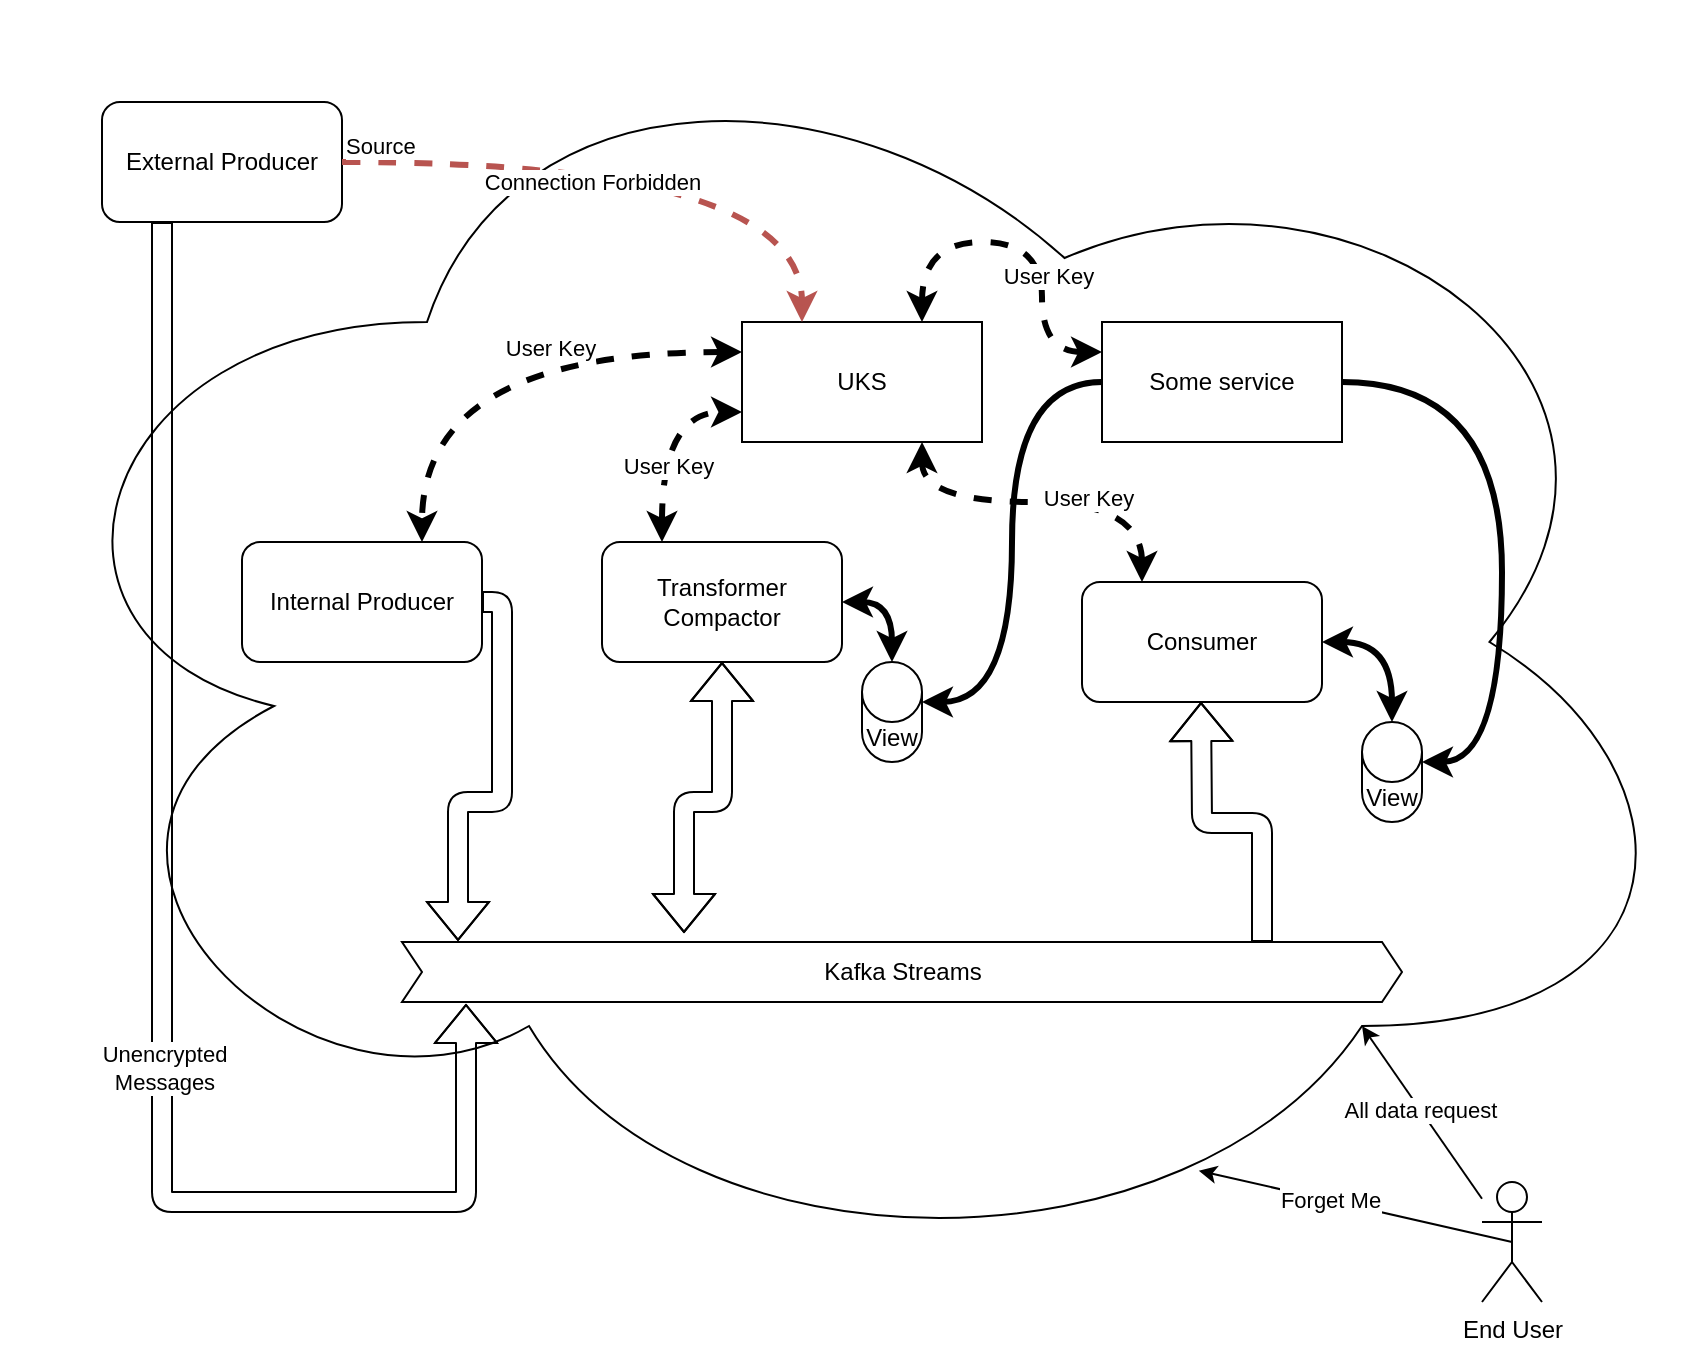 <mxfile version="22.0.8" type="github" pages="3">
  <diagram name="Page-1" id="80Oix9W_3gITdpNuIAfE">
    <mxGraphModel dx="1242" dy="715" grid="1" gridSize="10" guides="1" tooltips="1" connect="1" arrows="1" fold="1" page="1" pageScale="1" pageWidth="827" pageHeight="1169" math="0" shadow="0">
      <root>
        <mxCell id="0" />
        <mxCell id="1" parent="0" />
        <mxCell id="AMYIqjvk2BboDsAJ7KSr-1" value="" style="ellipse;shape=cloud;whiteSpace=wrap;html=1;" parent="1" vertex="1">
          <mxGeometry x="100" y="50" width="850" height="640" as="geometry" />
        </mxCell>
        <mxCell id="8BzVGqr9A7UQSYqiism7-2" value="External Producer" style="rounded=1;whiteSpace=wrap;html=1;" parent="1" vertex="1">
          <mxGeometry x="150" y="100" width="120" height="60" as="geometry" />
        </mxCell>
        <mxCell id="8BzVGqr9A7UQSYqiism7-4" value="Internal Producer" style="rounded=1;whiteSpace=wrap;html=1;" parent="1" vertex="1">
          <mxGeometry x="220" y="320" width="120" height="60" as="geometry" />
        </mxCell>
        <mxCell id="8BzVGqr9A7UQSYqiism7-5" value="UKS" style="rounded=0;whiteSpace=wrap;html=1;" parent="1" vertex="1">
          <mxGeometry x="470" y="210" width="120" height="60" as="geometry" />
        </mxCell>
        <mxCell id="8BzVGqr9A7UQSYqiism7-6" value="Kafka Streams" style="html=1;shadow=0;dashed=0;align=center;verticalAlign=middle;shape=mxgraph.arrows2.arrow;dy=0;dx=10;notch=10;" parent="1" vertex="1">
          <mxGeometry x="300" y="520" width="500" height="30" as="geometry" />
        </mxCell>
        <mxCell id="8BzVGqr9A7UQSYqiism7-10" value="" style="endArrow=classic;html=1;entryX=0.25;entryY=0;entryDx=0;entryDy=0;edgeStyle=orthogonalEdgeStyle;dashed=1;curved=1;fillColor=#f8cecc;strokeColor=#b85450;strokeWidth=3;exitX=1;exitY=0.5;exitDx=0;exitDy=0;" parent="1" source="8BzVGqr9A7UQSYqiism7-2" target="8BzVGqr9A7UQSYqiism7-5" edge="1">
          <mxGeometry relative="1" as="geometry">
            <mxPoint x="340" y="130" as="sourcePoint" />
            <mxPoint x="500" y="130" as="targetPoint" />
          </mxGeometry>
        </mxCell>
        <mxCell id="8BzVGqr9A7UQSYqiism7-11" value="Connection Forbidden" style="edgeLabel;resizable=0;html=1;align=center;verticalAlign=middle;rotation=0;" parent="8BzVGqr9A7UQSYqiism7-10" connectable="0" vertex="1">
          <mxGeometry relative="1" as="geometry">
            <mxPoint x="-30" y="10" as="offset" />
          </mxGeometry>
        </mxCell>
        <mxCell id="8BzVGqr9A7UQSYqiism7-12" value="Source" style="edgeLabel;resizable=0;html=1;align=left;verticalAlign=bottom;" parent="8BzVGqr9A7UQSYqiism7-10" connectable="0" vertex="1">
          <mxGeometry x="-1" relative="1" as="geometry" />
        </mxCell>
        <mxCell id="8BzVGqr9A7UQSYqiism7-18" value="" style="endArrow=classic;html=1;exitX=1;exitY=0.5;exitDx=0;exitDy=0;entryX=0.056;entryY=-0.017;entryDx=0;entryDy=0;entryPerimeter=0;edgeStyle=orthogonalEdgeStyle;curved=1;shape=flexArrow;" parent="1" source="8BzVGqr9A7UQSYqiism7-4" target="8BzVGqr9A7UQSYqiism7-6" edge="1">
          <mxGeometry width="50" height="50" relative="1" as="geometry">
            <mxPoint x="550" y="400" as="sourcePoint" />
            <mxPoint x="600" y="350" as="targetPoint" />
          </mxGeometry>
        </mxCell>
        <mxCell id="8BzVGqr9A7UQSYqiism7-19" value="Transformer&lt;br&gt;Compactor" style="rounded=1;whiteSpace=wrap;html=1;" parent="1" vertex="1">
          <mxGeometry x="400" y="320" width="120" height="60" as="geometry" />
        </mxCell>
        <mxCell id="8BzVGqr9A7UQSYqiism7-20" value="View" style="shape=cylinder3;whiteSpace=wrap;html=1;boundedLbl=1;backgroundOutline=1;size=15;" parent="1" vertex="1">
          <mxGeometry x="530" y="380" width="30" height="50" as="geometry" />
        </mxCell>
        <mxCell id="8BzVGqr9A7UQSYqiism7-21" value="" style="endArrow=classic;startArrow=classic;html=1;rounded=0;exitX=1;exitY=0.5;exitDx=0;exitDy=0;entryX=0.5;entryY=0;entryDx=0;entryDy=0;entryPerimeter=0;edgeStyle=orthogonalEdgeStyle;curved=1;strokeWidth=3;" parent="1" source="8BzVGqr9A7UQSYqiism7-19" target="8BzVGqr9A7UQSYqiism7-20" edge="1">
          <mxGeometry width="50" height="50" relative="1" as="geometry">
            <mxPoint x="530" y="410" as="sourcePoint" />
            <mxPoint x="580" y="360" as="targetPoint" />
          </mxGeometry>
        </mxCell>
        <mxCell id="8BzVGqr9A7UQSYqiism7-22" value="" style="shape=flexArrow;endArrow=classic;startArrow=classic;html=1;rounded=1;exitX=0.282;exitY=-0.15;exitDx=0;exitDy=0;exitPerimeter=0;entryX=0.5;entryY=1;entryDx=0;entryDy=0;edgeStyle=orthogonalEdgeStyle;" parent="1" source="8BzVGqr9A7UQSYqiism7-6" target="8BzVGqr9A7UQSYqiism7-19" edge="1">
          <mxGeometry width="100" height="100" relative="1" as="geometry">
            <mxPoint x="500" y="440" as="sourcePoint" />
            <mxPoint x="600" y="340" as="targetPoint" />
          </mxGeometry>
        </mxCell>
        <mxCell id="8BzVGqr9A7UQSYqiism7-23" value="" style="endArrow=classic;startArrow=classic;html=1;rounded=0;exitX=0.25;exitY=0;exitDx=0;exitDy=0;entryX=0;entryY=0.75;entryDx=0;entryDy=0;strokeWidth=3;dashed=1;edgeStyle=orthogonalEdgeStyle;curved=1;" parent="1" source="8BzVGqr9A7UQSYqiism7-19" target="8BzVGqr9A7UQSYqiism7-5" edge="1">
          <mxGeometry width="50" height="50" relative="1" as="geometry">
            <mxPoint x="530" y="410" as="sourcePoint" />
            <mxPoint x="580" y="360" as="targetPoint" />
          </mxGeometry>
        </mxCell>
        <mxCell id="8BzVGqr9A7UQSYqiism7-24" value="User Key" style="edgeLabel;html=1;align=center;verticalAlign=middle;resizable=0;points=[];" parent="8BzVGqr9A7UQSYqiism7-23" vertex="1" connectable="0">
          <mxGeometry x="-0.248" y="-3" relative="1" as="geometry">
            <mxPoint y="1" as="offset" />
          </mxGeometry>
        </mxCell>
        <mxCell id="8BzVGqr9A7UQSYqiism7-27" value="" style="endArrow=classic;startArrow=classic;html=1;rounded=0;exitX=0;exitY=0.25;exitDx=0;exitDy=0;entryX=0.75;entryY=0;entryDx=0;entryDy=0;strokeWidth=3;dashed=1;edgeStyle=orthogonalEdgeStyle;curved=1;" parent="1" source="8BzVGqr9A7UQSYqiism7-5" target="8BzVGqr9A7UQSYqiism7-4" edge="1">
          <mxGeometry width="50" height="50" relative="1" as="geometry">
            <mxPoint x="440" y="330" as="sourcePoint" />
            <mxPoint x="480" y="265" as="targetPoint" />
          </mxGeometry>
        </mxCell>
        <mxCell id="8BzVGqr9A7UQSYqiism7-28" value="User Key" style="edgeLabel;html=1;align=center;verticalAlign=middle;resizable=0;points=[];" parent="8BzVGqr9A7UQSYqiism7-27" vertex="1" connectable="0">
          <mxGeometry x="-0.248" y="-3" relative="1" as="geometry">
            <mxPoint y="1" as="offset" />
          </mxGeometry>
        </mxCell>
        <mxCell id="8BzVGqr9A7UQSYqiism7-29" value="" style="endArrow=classic;html=1;entryX=0.064;entryY=1.033;entryDx=0;entryDy=0;entryPerimeter=0;shape=flexArrow;edgeStyle=elbowEdgeStyle;elbow=vertical;exitX=0.25;exitY=1;exitDx=0;exitDy=0;" parent="1" source="8BzVGqr9A7UQSYqiism7-2" target="8BzVGqr9A7UQSYqiism7-6" edge="1">
          <mxGeometry width="50" height="50" relative="1" as="geometry">
            <mxPoint x="90" y="150" as="sourcePoint" />
            <mxPoint x="224" y="573.99" as="targetPoint" />
            <Array as="points">
              <mxPoint x="150" y="650" />
            </Array>
          </mxGeometry>
        </mxCell>
        <mxCell id="8BzVGqr9A7UQSYqiism7-30" value="Unencrypted&lt;br&gt;Messages" style="edgeLabel;html=1;align=center;verticalAlign=middle;resizable=0;points=[];" parent="8BzVGqr9A7UQSYqiism7-29" vertex="1" connectable="0">
          <mxGeometry x="0.142" y="1" relative="1" as="geometry">
            <mxPoint as="offset" />
          </mxGeometry>
        </mxCell>
        <mxCell id="8BzVGqr9A7UQSYqiism7-31" value="Consumer" style="rounded=1;whiteSpace=wrap;html=1;" parent="1" vertex="1">
          <mxGeometry x="640" y="340" width="120" height="60" as="geometry" />
        </mxCell>
        <mxCell id="8BzVGqr9A7UQSYqiism7-32" value="View" style="shape=cylinder3;whiteSpace=wrap;html=1;boundedLbl=1;backgroundOutline=1;size=15;" parent="1" vertex="1">
          <mxGeometry x="780" y="410" width="30" height="50" as="geometry" />
        </mxCell>
        <mxCell id="8BzVGqr9A7UQSYqiism7-33" value="" style="endArrow=classic;startArrow=classic;html=1;rounded=0;exitX=1;exitY=0.5;exitDx=0;exitDy=0;entryX=0.5;entryY=0;entryDx=0;entryDy=0;entryPerimeter=0;edgeStyle=orthogonalEdgeStyle;curved=1;strokeWidth=3;" parent="1" source="8BzVGqr9A7UQSYqiism7-31" target="8BzVGqr9A7UQSYqiism7-32" edge="1">
          <mxGeometry width="50" height="50" relative="1" as="geometry">
            <mxPoint x="739" y="350" as="sourcePoint" />
            <mxPoint x="799" y="360" as="targetPoint" />
          </mxGeometry>
        </mxCell>
        <mxCell id="8BzVGqr9A7UQSYqiism7-34" value="Some service" style="rounded=0;whiteSpace=wrap;html=1;" parent="1" vertex="1">
          <mxGeometry x="650" y="210" width="120" height="60" as="geometry" />
        </mxCell>
        <mxCell id="8BzVGqr9A7UQSYqiism7-35" value="" style="endArrow=classic;html=1;rounded=1;entryX=1;entryY=0;entryDx=0;entryDy=20;entryPerimeter=0;exitX=0;exitY=0.5;exitDx=0;exitDy=0;strokeWidth=3;edgeStyle=orthogonalEdgeStyle;curved=1;" parent="1" source="8BzVGqr9A7UQSYqiism7-34" target="8BzVGqr9A7UQSYqiism7-20" edge="1">
          <mxGeometry width="50" height="50" relative="1" as="geometry">
            <mxPoint x="490" y="380" as="sourcePoint" />
            <mxPoint x="540" y="330" as="targetPoint" />
          </mxGeometry>
        </mxCell>
        <mxCell id="8BzVGqr9A7UQSYqiism7-36" value="" style="shape=flexArrow;endArrow=classic;startArrow=none;html=1;rounded=1;exitX=0.86;exitY=0;exitDx=0;exitDy=0;exitPerimeter=0;entryX=0.5;entryY=1;entryDx=0;entryDy=0;edgeStyle=orthogonalEdgeStyle;startFill=0;" parent="1" source="8BzVGqr9A7UQSYqiism7-6" edge="1">
          <mxGeometry width="100" height="100" relative="1" as="geometry">
            <mxPoint x="680.5" y="536" as="sourcePoint" />
            <mxPoint x="699.5" y="400" as="targetPoint" />
          </mxGeometry>
        </mxCell>
        <mxCell id="8BzVGqr9A7UQSYqiism7-37" value="" style="endArrow=classic;html=1;rounded=1;entryX=1;entryY=0;entryDx=0;entryDy=20;entryPerimeter=0;exitX=1;exitY=0.5;exitDx=0;exitDy=0;strokeWidth=3;edgeStyle=orthogonalEdgeStyle;curved=1;" parent="1" source="8BzVGqr9A7UQSYqiism7-34" target="8BzVGqr9A7UQSYqiism7-32" edge="1">
          <mxGeometry width="50" height="50" relative="1" as="geometry">
            <mxPoint x="660" y="250" as="sourcePoint" />
            <mxPoint x="570" y="410" as="targetPoint" />
            <Array as="points">
              <mxPoint x="850" y="240" />
              <mxPoint x="850" y="430" />
            </Array>
          </mxGeometry>
        </mxCell>
        <mxCell id="8BzVGqr9A7UQSYqiism7-38" value="End User" style="shape=umlActor;verticalLabelPosition=bottom;verticalAlign=top;html=1;outlineConnect=0;" parent="1" vertex="1">
          <mxGeometry x="840" y="640" width="30" height="60" as="geometry" />
        </mxCell>
        <mxCell id="8BzVGqr9A7UQSYqiism7-54" value="" style="endArrow=classic;html=1;rounded=0;exitX=0.5;exitY=0.5;exitDx=0;exitDy=0;exitPerimeter=0;entryX=0.704;entryY=0.913;entryDx=0;entryDy=0;entryPerimeter=0;" parent="1" source="8BzVGqr9A7UQSYqiism7-38" target="AMYIqjvk2BboDsAJ7KSr-1" edge="1">
          <mxGeometry width="50" height="50" relative="1" as="geometry">
            <mxPoint x="500" y="770" as="sourcePoint" />
            <mxPoint x="550" y="720" as="targetPoint" />
          </mxGeometry>
        </mxCell>
        <mxCell id="8BzVGqr9A7UQSYqiism7-55" value="Forget Me" style="edgeLabel;html=1;align=center;verticalAlign=middle;resizable=0;points=[];" parent="8BzVGqr9A7UQSYqiism7-54" vertex="1" connectable="0">
          <mxGeometry x="0.164" y="-1" relative="1" as="geometry">
            <mxPoint as="offset" />
          </mxGeometry>
        </mxCell>
        <mxCell id="8BzVGqr9A7UQSYqiism7-56" value="" style="endArrow=classic;html=1;rounded=0;entryX=0.8;entryY=0.8;entryDx=0;entryDy=0;entryPerimeter=0;" parent="1" source="8BzVGqr9A7UQSYqiism7-38" target="AMYIqjvk2BboDsAJ7KSr-1" edge="1">
          <mxGeometry width="50" height="50" relative="1" as="geometry">
            <mxPoint x="500" y="770" as="sourcePoint" />
            <mxPoint x="550" y="720" as="targetPoint" />
          </mxGeometry>
        </mxCell>
        <mxCell id="8BzVGqr9A7UQSYqiism7-57" value="All data request" style="edgeLabel;html=1;align=center;verticalAlign=middle;resizable=0;points=[];" parent="8BzVGqr9A7UQSYqiism7-56" vertex="1" connectable="0">
          <mxGeometry x="0.022" relative="1" as="geometry">
            <mxPoint as="offset" />
          </mxGeometry>
        </mxCell>
        <mxCell id="8BzVGqr9A7UQSYqiism7-58" value="" style="endArrow=classic;startArrow=classic;html=1;rounded=0;exitX=0.25;exitY=0;exitDx=0;exitDy=0;entryX=0.75;entryY=1;entryDx=0;entryDy=0;strokeWidth=3;dashed=1;edgeStyle=orthogonalEdgeStyle;curved=1;" parent="1" source="8BzVGqr9A7UQSYqiism7-31" target="8BzVGqr9A7UQSYqiism7-5" edge="1">
          <mxGeometry width="50" height="50" relative="1" as="geometry">
            <mxPoint x="440" y="330" as="sourcePoint" />
            <mxPoint x="480" y="265" as="targetPoint" />
            <Array as="points">
              <mxPoint x="670" y="300" />
              <mxPoint x="560" y="300" />
            </Array>
          </mxGeometry>
        </mxCell>
        <mxCell id="8BzVGqr9A7UQSYqiism7-59" value="User Key" style="edgeLabel;html=1;align=center;verticalAlign=middle;resizable=0;points=[];" parent="8BzVGqr9A7UQSYqiism7-58" vertex="1" connectable="0">
          <mxGeometry x="-0.248" y="-3" relative="1" as="geometry">
            <mxPoint y="1" as="offset" />
          </mxGeometry>
        </mxCell>
        <mxCell id="8BzVGqr9A7UQSYqiism7-60" value="" style="endArrow=classic;startArrow=classic;html=1;rounded=0;exitX=0;exitY=0.25;exitDx=0;exitDy=0;entryX=0.75;entryY=0;entryDx=0;entryDy=0;strokeWidth=3;dashed=1;edgeStyle=orthogonalEdgeStyle;curved=1;" parent="1" source="8BzVGqr9A7UQSYqiism7-34" target="8BzVGqr9A7UQSYqiism7-5" edge="1">
          <mxGeometry width="50" height="50" relative="1" as="geometry">
            <mxPoint x="680" y="350" as="sourcePoint" />
            <mxPoint x="570" y="280" as="targetPoint" />
            <Array as="points">
              <mxPoint x="620" y="225" />
              <mxPoint x="620" y="170" />
              <mxPoint x="560" y="170" />
            </Array>
          </mxGeometry>
        </mxCell>
        <mxCell id="8BzVGqr9A7UQSYqiism7-61" value="User Key" style="edgeLabel;html=1;align=center;verticalAlign=middle;resizable=0;points=[];" parent="8BzVGqr9A7UQSYqiism7-60" vertex="1" connectable="0">
          <mxGeometry x="-0.248" y="-3" relative="1" as="geometry">
            <mxPoint y="1" as="offset" />
          </mxGeometry>
        </mxCell>
      </root>
    </mxGraphModel>
  </diagram>
  <diagram name="Option A" id="ff4iDPvPDSW50qNAiBh3">
    <mxGraphModel dx="1242" dy="715" grid="1" gridSize="10" guides="1" tooltips="1" connect="1" arrows="1" fold="1" page="1" pageScale="1" pageWidth="827" pageHeight="1169" math="0" shadow="0">
      <root>
        <mxCell id="4Ghu6XWzEsxKCaywtKiq-0" />
        <mxCell id="4Ghu6XWzEsxKCaywtKiq-1" parent="4Ghu6XWzEsxKCaywtKiq-0" />
        <mxCell id="4Ghu6XWzEsxKCaywtKiq-2" value="" style="ellipse;shape=cloud;whiteSpace=wrap;html=1;" vertex="1" parent="4Ghu6XWzEsxKCaywtKiq-1">
          <mxGeometry x="30" y="50" width="1000" height="640" as="geometry" />
        </mxCell>
        <mxCell id="4Ghu6XWzEsxKCaywtKiq-4" value="Internal Producer" style="rounded=1;whiteSpace=wrap;html=1;" vertex="1" parent="4Ghu6XWzEsxKCaywtKiq-1">
          <mxGeometry x="220" y="320" width="120" height="60" as="geometry" />
        </mxCell>
        <mxCell id="4Ghu6XWzEsxKCaywtKiq-5" value="UKS" style="rounded=0;whiteSpace=wrap;html=1;" vertex="1" parent="4Ghu6XWzEsxKCaywtKiq-1">
          <mxGeometry x="470" y="210" width="120" height="60" as="geometry" />
        </mxCell>
        <mxCell id="4Ghu6XWzEsxKCaywtKiq-6" value="Kafka Streams" style="html=1;shadow=0;dashed=0;align=center;verticalAlign=middle;shape=mxgraph.arrows2.arrow;dy=0;dx=10;notch=10;" vertex="1" parent="4Ghu6XWzEsxKCaywtKiq-1">
          <mxGeometry x="300" y="520" width="500" height="30" as="geometry" />
        </mxCell>
        <mxCell id="4Ghu6XWzEsxKCaywtKiq-10" value="" style="endArrow=classic;html=1;exitX=1;exitY=0.5;exitDx=0;exitDy=0;entryX=0.056;entryY=-0.017;entryDx=0;entryDy=0;entryPerimeter=0;edgeStyle=orthogonalEdgeStyle;curved=1;shape=flexArrow;" edge="1" parent="4Ghu6XWzEsxKCaywtKiq-1" source="4Ghu6XWzEsxKCaywtKiq-4" target="4Ghu6XWzEsxKCaywtKiq-6">
          <mxGeometry width="50" height="50" relative="1" as="geometry">
            <mxPoint x="550" y="400" as="sourcePoint" />
            <mxPoint x="600" y="350" as="targetPoint" />
          </mxGeometry>
        </mxCell>
        <mxCell id="4Ghu6XWzEsxKCaywtKiq-11" value="Transformer&lt;br&gt;Compactor" style="rounded=1;whiteSpace=wrap;html=1;" vertex="1" parent="4Ghu6XWzEsxKCaywtKiq-1">
          <mxGeometry x="400" y="320" width="120" height="60" as="geometry" />
        </mxCell>
        <mxCell id="4Ghu6XWzEsxKCaywtKiq-12" value="View" style="shape=cylinder3;whiteSpace=wrap;html=1;boundedLbl=1;backgroundOutline=1;size=15;" vertex="1" parent="4Ghu6XWzEsxKCaywtKiq-1">
          <mxGeometry x="530" y="380" width="30" height="50" as="geometry" />
        </mxCell>
        <mxCell id="4Ghu6XWzEsxKCaywtKiq-13" value="" style="endArrow=classic;startArrow=classic;html=1;rounded=0;exitX=1;exitY=0.5;exitDx=0;exitDy=0;entryX=0.5;entryY=0;entryDx=0;entryDy=0;entryPerimeter=0;edgeStyle=orthogonalEdgeStyle;curved=1;strokeWidth=3;" edge="1" parent="4Ghu6XWzEsxKCaywtKiq-1" source="4Ghu6XWzEsxKCaywtKiq-11" target="4Ghu6XWzEsxKCaywtKiq-12">
          <mxGeometry width="50" height="50" relative="1" as="geometry">
            <mxPoint x="530" y="410" as="sourcePoint" />
            <mxPoint x="580" y="360" as="targetPoint" />
          </mxGeometry>
        </mxCell>
        <mxCell id="4Ghu6XWzEsxKCaywtKiq-14" value="" style="shape=flexArrow;endArrow=classic;startArrow=classic;html=1;rounded=1;exitX=0.282;exitY=-0.15;exitDx=0;exitDy=0;exitPerimeter=0;entryX=0.5;entryY=1;entryDx=0;entryDy=0;edgeStyle=orthogonalEdgeStyle;" edge="1" parent="4Ghu6XWzEsxKCaywtKiq-1" source="4Ghu6XWzEsxKCaywtKiq-6" target="4Ghu6XWzEsxKCaywtKiq-11">
          <mxGeometry width="100" height="100" relative="1" as="geometry">
            <mxPoint x="500" y="440" as="sourcePoint" />
            <mxPoint x="600" y="340" as="targetPoint" />
          </mxGeometry>
        </mxCell>
        <mxCell id="4Ghu6XWzEsxKCaywtKiq-15" value="" style="endArrow=classic;startArrow=classic;html=1;rounded=0;exitX=0.25;exitY=0;exitDx=0;exitDy=0;entryX=0;entryY=0.75;entryDx=0;entryDy=0;strokeWidth=3;edgeStyle=orthogonalEdgeStyle;curved=1;" edge="1" parent="4Ghu6XWzEsxKCaywtKiq-1" source="4Ghu6XWzEsxKCaywtKiq-11" target="4Ghu6XWzEsxKCaywtKiq-5">
          <mxGeometry width="50" height="50" relative="1" as="geometry">
            <mxPoint x="530" y="410" as="sourcePoint" />
            <mxPoint x="580" y="360" as="targetPoint" />
          </mxGeometry>
        </mxCell>
        <mxCell id="4Ghu6XWzEsxKCaywtKiq-16" value="User Key" style="edgeLabel;html=1;align=center;verticalAlign=middle;resizable=0;points=[];" vertex="1" connectable="0" parent="4Ghu6XWzEsxKCaywtKiq-15">
          <mxGeometry x="-0.248" y="-3" relative="1" as="geometry">
            <mxPoint y="1" as="offset" />
          </mxGeometry>
        </mxCell>
        <mxCell id="4Ghu6XWzEsxKCaywtKiq-17" value="" style="endArrow=classic;startArrow=classic;html=1;rounded=0;exitX=0;exitY=0.25;exitDx=0;exitDy=0;entryX=0.75;entryY=0;entryDx=0;entryDy=0;strokeWidth=3;edgeStyle=orthogonalEdgeStyle;curved=1;" edge="1" parent="4Ghu6XWzEsxKCaywtKiq-1" source="4Ghu6XWzEsxKCaywtKiq-5" target="4Ghu6XWzEsxKCaywtKiq-4">
          <mxGeometry width="50" height="50" relative="1" as="geometry">
            <mxPoint x="440" y="330" as="sourcePoint" />
            <mxPoint x="480" y="265" as="targetPoint" />
          </mxGeometry>
        </mxCell>
        <mxCell id="4Ghu6XWzEsxKCaywtKiq-18" value="User Key" style="edgeLabel;html=1;align=center;verticalAlign=middle;resizable=0;points=[];" vertex="1" connectable="0" parent="4Ghu6XWzEsxKCaywtKiq-17">
          <mxGeometry x="-0.248" y="-3" relative="1" as="geometry">
            <mxPoint x="-14" y="18" as="offset" />
          </mxGeometry>
        </mxCell>
        <mxCell id="4Ghu6XWzEsxKCaywtKiq-21" value="Consumer" style="rounded=1;whiteSpace=wrap;html=1;" vertex="1" parent="4Ghu6XWzEsxKCaywtKiq-1">
          <mxGeometry x="640" y="340" width="120" height="60" as="geometry" />
        </mxCell>
        <mxCell id="4Ghu6XWzEsxKCaywtKiq-22" value="View" style="shape=cylinder3;whiteSpace=wrap;html=1;boundedLbl=1;backgroundOutline=1;size=15;" vertex="1" parent="4Ghu6XWzEsxKCaywtKiq-1">
          <mxGeometry x="780" y="410" width="30" height="50" as="geometry" />
        </mxCell>
        <mxCell id="4Ghu6XWzEsxKCaywtKiq-23" value="" style="endArrow=classic;startArrow=classic;html=1;rounded=0;exitX=1;exitY=0.5;exitDx=0;exitDy=0;entryX=0.5;entryY=0;entryDx=0;entryDy=0;entryPerimeter=0;edgeStyle=orthogonalEdgeStyle;curved=1;strokeWidth=3;" edge="1" parent="4Ghu6XWzEsxKCaywtKiq-1" source="4Ghu6XWzEsxKCaywtKiq-21" target="4Ghu6XWzEsxKCaywtKiq-22">
          <mxGeometry width="50" height="50" relative="1" as="geometry">
            <mxPoint x="739" y="350" as="sourcePoint" />
            <mxPoint x="799" y="360" as="targetPoint" />
          </mxGeometry>
        </mxCell>
        <mxCell id="4Ghu6XWzEsxKCaywtKiq-26" value="" style="shape=flexArrow;endArrow=classic;startArrow=none;html=1;rounded=1;exitX=0.86;exitY=0;exitDx=0;exitDy=0;exitPerimeter=0;entryX=0.5;entryY=1;entryDx=0;entryDy=0;edgeStyle=orthogonalEdgeStyle;startFill=0;" edge="1" parent="4Ghu6XWzEsxKCaywtKiq-1" source="4Ghu6XWzEsxKCaywtKiq-6">
          <mxGeometry width="100" height="100" relative="1" as="geometry">
            <mxPoint x="680.5" y="536" as="sourcePoint" />
            <mxPoint x="699.5" y="400" as="targetPoint" />
          </mxGeometry>
        </mxCell>
        <mxCell id="4Ghu6XWzEsxKCaywtKiq-28" value="End User" style="shape=umlActor;verticalLabelPosition=bottom;verticalAlign=top;html=1;outlineConnect=0;" vertex="1" parent="4Ghu6XWzEsxKCaywtKiq-1">
          <mxGeometry x="750" y="10" width="30" height="60" as="geometry" />
        </mxCell>
        <mxCell id="4Ghu6XWzEsxKCaywtKiq-29" value="" style="endArrow=classic;html=1;rounded=0;exitX=0.5;exitY=0.5;exitDx=0;exitDy=0;exitPerimeter=0;entryX=0.5;entryY=0;entryDx=0;entryDy=0;" edge="1" parent="4Ghu6XWzEsxKCaywtKiq-1" source="4Ghu6XWzEsxKCaywtKiq-28" target="4Ghu6XWzEsxKCaywtKiq-5">
          <mxGeometry width="50" height="50" relative="1" as="geometry">
            <mxPoint x="500" y="770" as="sourcePoint" />
            <mxPoint x="550" y="720" as="targetPoint" />
          </mxGeometry>
        </mxCell>
        <mxCell id="4Ghu6XWzEsxKCaywtKiq-30" value="Forget Me" style="edgeLabel;html=1;align=center;verticalAlign=middle;resizable=0;points=[];" vertex="1" connectable="0" parent="4Ghu6XWzEsxKCaywtKiq-29">
          <mxGeometry x="0.164" y="-1" relative="1" as="geometry">
            <mxPoint x="33" y="-28" as="offset" />
          </mxGeometry>
        </mxCell>
        <mxCell id="H37bv3pKyT7KTwjSF-e7-0" value="Cyrpto Shred the Key" style="edgeLabel;html=1;align=center;verticalAlign=middle;resizable=0;points=[];" vertex="1" connectable="0" parent="4Ghu6XWzEsxKCaywtKiq-29">
          <mxGeometry x="0.669" relative="1" as="geometry">
            <mxPoint as="offset" />
          </mxGeometry>
        </mxCell>
        <mxCell id="4Ghu6XWzEsxKCaywtKiq-33" value="" style="endArrow=classic;startArrow=classic;html=1;rounded=0;exitX=0.25;exitY=0;exitDx=0;exitDy=0;entryX=0.75;entryY=1;entryDx=0;entryDy=0;strokeWidth=3;edgeStyle=orthogonalEdgeStyle;curved=1;" edge="1" parent="4Ghu6XWzEsxKCaywtKiq-1" source="4Ghu6XWzEsxKCaywtKiq-21" target="4Ghu6XWzEsxKCaywtKiq-5">
          <mxGeometry width="50" height="50" relative="1" as="geometry">
            <mxPoint x="440" y="330" as="sourcePoint" />
            <mxPoint x="480" y="265" as="targetPoint" />
            <Array as="points">
              <mxPoint x="670" y="300" />
              <mxPoint x="560" y="300" />
            </Array>
          </mxGeometry>
        </mxCell>
        <mxCell id="4Ghu6XWzEsxKCaywtKiq-34" value="User Key" style="edgeLabel;html=1;align=center;verticalAlign=middle;resizable=0;points=[];" vertex="1" connectable="0" parent="4Ghu6XWzEsxKCaywtKiq-33">
          <mxGeometry x="-0.248" y="-3" relative="1" as="geometry">
            <mxPoint x="-2" y="1" as="offset" />
          </mxGeometry>
        </mxCell>
      </root>
    </mxGraphModel>
  </diagram>
  <diagram name="Option B" id="M-fZL2FpzK5rNCU2AwJr">
    <mxGraphModel dx="1242" dy="715" grid="1" gridSize="10" guides="1" tooltips="1" connect="1" arrows="1" fold="1" page="1" pageScale="1" pageWidth="827" pageHeight="1169" math="0" shadow="0">
      <root>
        <mxCell id="riJE41O_cS1-Py5NGMvR-0" />
        <mxCell id="riJE41O_cS1-Py5NGMvR-1" parent="riJE41O_cS1-Py5NGMvR-0" />
        <mxCell id="riJE41O_cS1-Py5NGMvR-2" value="" style="ellipse;shape=cloud;whiteSpace=wrap;html=1;" vertex="1" parent="riJE41O_cS1-Py5NGMvR-1">
          <mxGeometry x="30" y="50" width="1000" height="640" as="geometry" />
        </mxCell>
        <mxCell id="riJE41O_cS1-Py5NGMvR-3" value="Internal Producer" style="rounded=1;whiteSpace=wrap;html=1;" vertex="1" parent="riJE41O_cS1-Py5NGMvR-1">
          <mxGeometry x="220" y="320" width="120" height="60" as="geometry" />
        </mxCell>
        <mxCell id="riJE41O_cS1-Py5NGMvR-4" value="UKS" style="rounded=0;whiteSpace=wrap;html=1;" vertex="1" parent="riJE41O_cS1-Py5NGMvR-1">
          <mxGeometry x="470" y="210" width="120" height="60" as="geometry" />
        </mxCell>
        <mxCell id="riJE41O_cS1-Py5NGMvR-5" value="Kafka Streams" style="html=1;shadow=0;dashed=0;align=center;verticalAlign=middle;shape=mxgraph.arrows2.arrow;dy=0;dx=10;notch=10;" vertex="1" parent="riJE41O_cS1-Py5NGMvR-1">
          <mxGeometry x="300" y="520" width="500" height="30" as="geometry" />
        </mxCell>
        <mxCell id="riJE41O_cS1-Py5NGMvR-6" value="" style="endArrow=classic;html=1;exitX=1;exitY=0.5;exitDx=0;exitDy=0;entryX=0.056;entryY=-0.017;entryDx=0;entryDy=0;entryPerimeter=0;edgeStyle=orthogonalEdgeStyle;curved=1;shape=flexArrow;" edge="1" parent="riJE41O_cS1-Py5NGMvR-1" source="riJE41O_cS1-Py5NGMvR-3" target="riJE41O_cS1-Py5NGMvR-5">
          <mxGeometry width="50" height="50" relative="1" as="geometry">
            <mxPoint x="550" y="400" as="sourcePoint" />
            <mxPoint x="600" y="350" as="targetPoint" />
          </mxGeometry>
        </mxCell>
        <mxCell id="riJE41O_cS1-Py5NGMvR-7" value="Transformer&lt;br&gt;Compactor" style="rounded=1;whiteSpace=wrap;html=1;" vertex="1" parent="riJE41O_cS1-Py5NGMvR-1">
          <mxGeometry x="400" y="320" width="120" height="60" as="geometry" />
        </mxCell>
        <mxCell id="riJE41O_cS1-Py5NGMvR-8" value="View" style="shape=cylinder3;whiteSpace=wrap;html=1;boundedLbl=1;backgroundOutline=1;size=15;" vertex="1" parent="riJE41O_cS1-Py5NGMvR-1">
          <mxGeometry x="530" y="380" width="30" height="50" as="geometry" />
        </mxCell>
        <mxCell id="riJE41O_cS1-Py5NGMvR-9" value="" style="endArrow=classic;startArrow=classic;html=1;rounded=0;exitX=1;exitY=0.5;exitDx=0;exitDy=0;entryX=0.5;entryY=0;entryDx=0;entryDy=0;entryPerimeter=0;edgeStyle=orthogonalEdgeStyle;curved=1;strokeWidth=3;" edge="1" parent="riJE41O_cS1-Py5NGMvR-1" source="riJE41O_cS1-Py5NGMvR-7" target="riJE41O_cS1-Py5NGMvR-8">
          <mxGeometry width="50" height="50" relative="1" as="geometry">
            <mxPoint x="530" y="410" as="sourcePoint" />
            <mxPoint x="580" y="360" as="targetPoint" />
          </mxGeometry>
        </mxCell>
        <mxCell id="riJE41O_cS1-Py5NGMvR-10" value="" style="shape=flexArrow;endArrow=classic;startArrow=classic;html=1;rounded=1;exitX=0.282;exitY=-0.15;exitDx=0;exitDy=0;exitPerimeter=0;entryX=0.5;entryY=1;entryDx=0;entryDy=0;edgeStyle=orthogonalEdgeStyle;" edge="1" parent="riJE41O_cS1-Py5NGMvR-1" source="riJE41O_cS1-Py5NGMvR-5" target="riJE41O_cS1-Py5NGMvR-7">
          <mxGeometry width="100" height="100" relative="1" as="geometry">
            <mxPoint x="500" y="440" as="sourcePoint" />
            <mxPoint x="600" y="340" as="targetPoint" />
          </mxGeometry>
        </mxCell>
        <mxCell id="riJE41O_cS1-Py5NGMvR-11" value="" style="endArrow=classic;startArrow=classic;html=1;rounded=0;exitX=0.25;exitY=0;exitDx=0;exitDy=0;entryX=0;entryY=0.75;entryDx=0;entryDy=0;strokeWidth=3;edgeStyle=orthogonalEdgeStyle;curved=1;" edge="1" parent="riJE41O_cS1-Py5NGMvR-1" source="riJE41O_cS1-Py5NGMvR-7" target="riJE41O_cS1-Py5NGMvR-4">
          <mxGeometry width="50" height="50" relative="1" as="geometry">
            <mxPoint x="530" y="410" as="sourcePoint" />
            <mxPoint x="580" y="360" as="targetPoint" />
          </mxGeometry>
        </mxCell>
        <mxCell id="riJE41O_cS1-Py5NGMvR-12" value="User Key" style="edgeLabel;html=1;align=center;verticalAlign=middle;resizable=0;points=[];" vertex="1" connectable="0" parent="riJE41O_cS1-Py5NGMvR-11">
          <mxGeometry x="-0.248" y="-3" relative="1" as="geometry">
            <mxPoint y="1" as="offset" />
          </mxGeometry>
        </mxCell>
        <mxCell id="riJE41O_cS1-Py5NGMvR-13" value="" style="endArrow=classic;startArrow=classic;html=1;rounded=0;exitX=0;exitY=0.25;exitDx=0;exitDy=0;entryX=0.75;entryY=0;entryDx=0;entryDy=0;strokeWidth=3;edgeStyle=orthogonalEdgeStyle;curved=1;" edge="1" parent="riJE41O_cS1-Py5NGMvR-1" source="riJE41O_cS1-Py5NGMvR-4" target="riJE41O_cS1-Py5NGMvR-3">
          <mxGeometry width="50" height="50" relative="1" as="geometry">
            <mxPoint x="440" y="330" as="sourcePoint" />
            <mxPoint x="480" y="265" as="targetPoint" />
          </mxGeometry>
        </mxCell>
        <mxCell id="riJE41O_cS1-Py5NGMvR-14" value="User Key" style="edgeLabel;html=1;align=center;verticalAlign=middle;resizable=0;points=[];" vertex="1" connectable="0" parent="riJE41O_cS1-Py5NGMvR-13">
          <mxGeometry x="-0.248" y="-3" relative="1" as="geometry">
            <mxPoint x="-14" y="18" as="offset" />
          </mxGeometry>
        </mxCell>
        <mxCell id="riJE41O_cS1-Py5NGMvR-15" value="Consumer" style="rounded=1;whiteSpace=wrap;html=1;" vertex="1" parent="riJE41O_cS1-Py5NGMvR-1">
          <mxGeometry x="640" y="340" width="120" height="60" as="geometry" />
        </mxCell>
        <mxCell id="riJE41O_cS1-Py5NGMvR-16" value="View" style="shape=cylinder3;whiteSpace=wrap;html=1;boundedLbl=1;backgroundOutline=1;size=15;" vertex="1" parent="riJE41O_cS1-Py5NGMvR-1">
          <mxGeometry x="780" y="410" width="30" height="50" as="geometry" />
        </mxCell>
        <mxCell id="riJE41O_cS1-Py5NGMvR-17" value="" style="endArrow=classic;startArrow=classic;html=1;rounded=0;exitX=1;exitY=0.5;exitDx=0;exitDy=0;entryX=0.5;entryY=0;entryDx=0;entryDy=0;entryPerimeter=0;edgeStyle=orthogonalEdgeStyle;curved=1;strokeWidth=3;" edge="1" parent="riJE41O_cS1-Py5NGMvR-1" source="riJE41O_cS1-Py5NGMvR-15" target="riJE41O_cS1-Py5NGMvR-16">
          <mxGeometry width="50" height="50" relative="1" as="geometry">
            <mxPoint x="739" y="350" as="sourcePoint" />
            <mxPoint x="799" y="360" as="targetPoint" />
          </mxGeometry>
        </mxCell>
        <mxCell id="riJE41O_cS1-Py5NGMvR-18" value="" style="shape=flexArrow;endArrow=classic;startArrow=none;html=1;rounded=1;exitX=0.86;exitY=0;exitDx=0;exitDy=0;exitPerimeter=0;entryX=0.5;entryY=1;entryDx=0;entryDy=0;edgeStyle=orthogonalEdgeStyle;startFill=0;" edge="1" parent="riJE41O_cS1-Py5NGMvR-1" source="riJE41O_cS1-Py5NGMvR-5">
          <mxGeometry width="100" height="100" relative="1" as="geometry">
            <mxPoint x="680.5" y="536" as="sourcePoint" />
            <mxPoint x="699.5" y="400" as="targetPoint" />
          </mxGeometry>
        </mxCell>
        <mxCell id="riJE41O_cS1-Py5NGMvR-19" value="End User" style="shape=umlActor;verticalLabelPosition=bottom;verticalAlign=top;html=1;outlineConnect=0;" vertex="1" parent="riJE41O_cS1-Py5NGMvR-1">
          <mxGeometry x="750" y="10" width="30" height="60" as="geometry" />
        </mxCell>
        <mxCell id="riJE41O_cS1-Py5NGMvR-20" value="" style="endArrow=classic;html=1;rounded=0;exitX=0.5;exitY=0.5;exitDx=0;exitDy=0;exitPerimeter=0;entryX=0.5;entryY=0;entryDx=0;entryDy=0;" edge="1" parent="riJE41O_cS1-Py5NGMvR-1" source="riJE41O_cS1-Py5NGMvR-19" target="riJE41O_cS1-Py5NGMvR-4">
          <mxGeometry width="50" height="50" relative="1" as="geometry">
            <mxPoint x="500" y="770" as="sourcePoint" />
            <mxPoint x="550" y="720" as="targetPoint" />
          </mxGeometry>
        </mxCell>
        <mxCell id="riJE41O_cS1-Py5NGMvR-21" value="Forget Me" style="edgeLabel;html=1;align=center;verticalAlign=middle;resizable=0;points=[];" vertex="1" connectable="0" parent="riJE41O_cS1-Py5NGMvR-20">
          <mxGeometry x="0.164" y="-1" relative="1" as="geometry">
            <mxPoint x="33" y="-28" as="offset" />
          </mxGeometry>
        </mxCell>
        <mxCell id="riJE41O_cS1-Py5NGMvR-22" value="Cyrpto Shred the Key" style="edgeLabel;html=1;align=center;verticalAlign=middle;resizable=0;points=[];" vertex="1" connectable="0" parent="riJE41O_cS1-Py5NGMvR-20">
          <mxGeometry x="0.669" relative="1" as="geometry">
            <mxPoint as="offset" />
          </mxGeometry>
        </mxCell>
        <mxCell id="riJE41O_cS1-Py5NGMvR-23" value="" style="endArrow=classic;startArrow=classic;html=1;rounded=0;exitX=0.25;exitY=0;exitDx=0;exitDy=0;entryX=0.75;entryY=1;entryDx=0;entryDy=0;strokeWidth=3;edgeStyle=orthogonalEdgeStyle;curved=1;" edge="1" parent="riJE41O_cS1-Py5NGMvR-1" source="riJE41O_cS1-Py5NGMvR-15" target="riJE41O_cS1-Py5NGMvR-4">
          <mxGeometry width="50" height="50" relative="1" as="geometry">
            <mxPoint x="440" y="330" as="sourcePoint" />
            <mxPoint x="480" y="265" as="targetPoint" />
            <Array as="points">
              <mxPoint x="670" y="300" />
              <mxPoint x="560" y="300" />
            </Array>
          </mxGeometry>
        </mxCell>
        <mxCell id="riJE41O_cS1-Py5NGMvR-24" value="User Key" style="edgeLabel;html=1;align=center;verticalAlign=middle;resizable=0;points=[];" vertex="1" connectable="0" parent="riJE41O_cS1-Py5NGMvR-23">
          <mxGeometry x="-0.248" y="-3" relative="1" as="geometry">
            <mxPoint x="-2" y="1" as="offset" />
          </mxGeometry>
        </mxCell>
      </root>
    </mxGraphModel>
  </diagram>
</mxfile>
